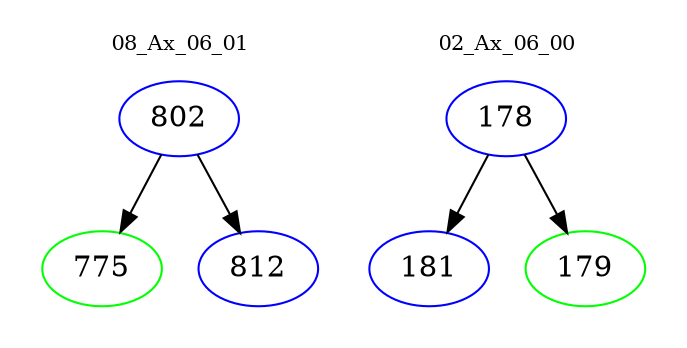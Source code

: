 digraph{
subgraph cluster_0 {
color = white
label = "08_Ax_06_01";
fontsize=10;
T0_802 [label="802", color="blue"]
T0_802 -> T0_775 [color="black"]
T0_775 [label="775", color="green"]
T0_802 -> T0_812 [color="black"]
T0_812 [label="812", color="blue"]
}
subgraph cluster_1 {
color = white
label = "02_Ax_06_00";
fontsize=10;
T1_178 [label="178", color="blue"]
T1_178 -> T1_181 [color="black"]
T1_181 [label="181", color="blue"]
T1_178 -> T1_179 [color="black"]
T1_179 [label="179", color="green"]
}
}
